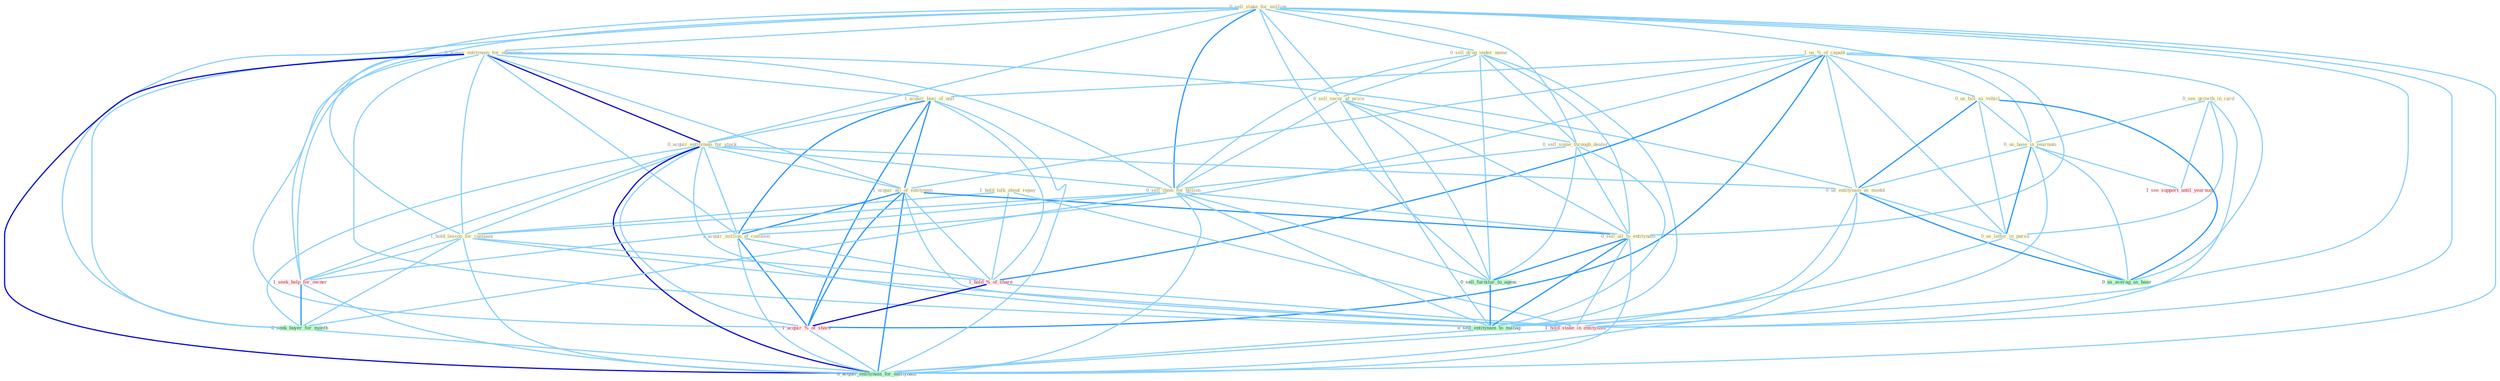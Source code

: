Graph G{ 
    node
    [shape=polygon,style=filled,width=.5,height=.06,color="#BDFCC9",fixedsize=true,fontsize=4,
    fontcolor="#2f4f4f"];
    {node
    [color="#ffffe0", fontcolor="#8b7d6b"] "0_sell_stake_for_million " "0_sell_drug_under_name " "1_us_%_of_capabl " "1_hold_talk_about_repay " "0_acquir_entitynam_for_othernum " "0_sell_secur_at_price " "0_sell_some_through_dealer " "1_acquir_busi_of_unit " "0_acquir_entitynam_for_stock " "1_acquir_all_of_entitynam " "0_sell_them_for_billion " "0_us_bill_as_vehicl " "1_acquir_million_of_common " "1_hold_lesson_for_compani " "0_see_growth_in_card " "0_sell_all_to_entitynam " "0_us_base_in_yearnum " "0_us_entitynam_as_model " "0_us_letter_in_pursu "}
{node [color="#fff0f5", fontcolor="#b22222"] "1_hold_%_of_share " "1_hold_stake_in_entitynam " "1_seek_help_for_owner " "1_acquir_%_of_share " "1_see_support_until_yearnum "}
edge [color="#B0E2FF"];

	"0_sell_stake_for_million " -- "0_sell_drug_under_name " [w="1", color="#87cefa" ];
	"0_sell_stake_for_million " -- "0_acquir_entitynam_for_othernum " [w="1", color="#87cefa" ];
	"0_sell_stake_for_million " -- "0_sell_secur_at_price " [w="1", color="#87cefa" ];
	"0_sell_stake_for_million " -- "0_sell_some_through_dealer " [w="1", color="#87cefa" ];
	"0_sell_stake_for_million " -- "0_acquir_entitynam_for_stock " [w="1", color="#87cefa" ];
	"0_sell_stake_for_million " -- "0_sell_them_for_billion " [w="2", color="#1e90ff" , len=0.8];
	"0_sell_stake_for_million " -- "1_hold_lesson_for_compani " [w="1", color="#87cefa" ];
	"0_sell_stake_for_million " -- "0_sell_all_to_entitynam " [w="1", color="#87cefa" ];
	"0_sell_stake_for_million " -- "1_hold_stake_in_entitynam " [w="1", color="#87cefa" ];
	"0_sell_stake_for_million " -- "1_seek_help_for_owner " [w="1", color="#87cefa" ];
	"0_sell_stake_for_million " -- "0_seek_buyer_for_month " [w="1", color="#87cefa" ];
	"0_sell_stake_for_million " -- "0_sell_furnitur_to_agenc " [w="1", color="#87cefa" ];
	"0_sell_stake_for_million " -- "0_sell_entitynam_to_manag " [w="1", color="#87cefa" ];
	"0_sell_stake_for_million " -- "0_acquir_entitynam_for_entitynam " [w="1", color="#87cefa" ];
	"0_sell_drug_under_name " -- "0_sell_secur_at_price " [w="1", color="#87cefa" ];
	"0_sell_drug_under_name " -- "0_sell_some_through_dealer " [w="1", color="#87cefa" ];
	"0_sell_drug_under_name " -- "0_sell_them_for_billion " [w="1", color="#87cefa" ];
	"0_sell_drug_under_name " -- "0_sell_all_to_entitynam " [w="1", color="#87cefa" ];
	"0_sell_drug_under_name " -- "0_sell_furnitur_to_agenc " [w="1", color="#87cefa" ];
	"0_sell_drug_under_name " -- "0_sell_entitynam_to_manag " [w="1", color="#87cefa" ];
	"1_us_%_of_capabl " -- "1_acquir_busi_of_unit " [w="1", color="#87cefa" ];
	"1_us_%_of_capabl " -- "1_acquir_all_of_entitynam " [w="1", color="#87cefa" ];
	"1_us_%_of_capabl " -- "0_us_bill_as_vehicl " [w="1", color="#87cefa" ];
	"1_us_%_of_capabl " -- "1_acquir_million_of_common " [w="1", color="#87cefa" ];
	"1_us_%_of_capabl " -- "0_us_base_in_yearnum " [w="1", color="#87cefa" ];
	"1_us_%_of_capabl " -- "0_us_entitynam_as_model " [w="1", color="#87cefa" ];
	"1_us_%_of_capabl " -- "0_us_letter_in_pursu " [w="1", color="#87cefa" ];
	"1_us_%_of_capabl " -- "1_hold_%_of_share " [w="2", color="#1e90ff" , len=0.8];
	"1_us_%_of_capabl " -- "1_acquir_%_of_share " [w="2", color="#1e90ff" , len=0.8];
	"1_us_%_of_capabl " -- "0_us_averag_as_base " [w="1", color="#87cefa" ];
	"1_hold_talk_about_repay " -- "1_hold_lesson_for_compani " [w="1", color="#87cefa" ];
	"1_hold_talk_about_repay " -- "1_hold_%_of_share " [w="1", color="#87cefa" ];
	"1_hold_talk_about_repay " -- "1_hold_stake_in_entitynam " [w="1", color="#87cefa" ];
	"0_acquir_entitynam_for_othernum " -- "1_acquir_busi_of_unit " [w="1", color="#87cefa" ];
	"0_acquir_entitynam_for_othernum " -- "0_acquir_entitynam_for_stock " [w="3", color="#0000cd" , len=0.6];
	"0_acquir_entitynam_for_othernum " -- "1_acquir_all_of_entitynam " [w="1", color="#87cefa" ];
	"0_acquir_entitynam_for_othernum " -- "0_sell_them_for_billion " [w="1", color="#87cefa" ];
	"0_acquir_entitynam_for_othernum " -- "1_acquir_million_of_common " [w="1", color="#87cefa" ];
	"0_acquir_entitynam_for_othernum " -- "1_hold_lesson_for_compani " [w="1", color="#87cefa" ];
	"0_acquir_entitynam_for_othernum " -- "0_us_entitynam_as_model " [w="1", color="#87cefa" ];
	"0_acquir_entitynam_for_othernum " -- "1_seek_help_for_owner " [w="1", color="#87cefa" ];
	"0_acquir_entitynam_for_othernum " -- "0_seek_buyer_for_month " [w="1", color="#87cefa" ];
	"0_acquir_entitynam_for_othernum " -- "1_acquir_%_of_share " [w="1", color="#87cefa" ];
	"0_acquir_entitynam_for_othernum " -- "0_sell_entitynam_to_manag " [w="1", color="#87cefa" ];
	"0_acquir_entitynam_for_othernum " -- "0_acquir_entitynam_for_entitynam " [w="3", color="#0000cd" , len=0.6];
	"0_sell_secur_at_price " -- "0_sell_some_through_dealer " [w="1", color="#87cefa" ];
	"0_sell_secur_at_price " -- "0_sell_them_for_billion " [w="1", color="#87cefa" ];
	"0_sell_secur_at_price " -- "0_sell_all_to_entitynam " [w="1", color="#87cefa" ];
	"0_sell_secur_at_price " -- "0_sell_furnitur_to_agenc " [w="1", color="#87cefa" ];
	"0_sell_secur_at_price " -- "0_sell_entitynam_to_manag " [w="1", color="#87cefa" ];
	"0_sell_some_through_dealer " -- "0_sell_them_for_billion " [w="1", color="#87cefa" ];
	"0_sell_some_through_dealer " -- "0_sell_all_to_entitynam " [w="1", color="#87cefa" ];
	"0_sell_some_through_dealer " -- "0_sell_furnitur_to_agenc " [w="1", color="#87cefa" ];
	"0_sell_some_through_dealer " -- "0_sell_entitynam_to_manag " [w="1", color="#87cefa" ];
	"1_acquir_busi_of_unit " -- "0_acquir_entitynam_for_stock " [w="1", color="#87cefa" ];
	"1_acquir_busi_of_unit " -- "1_acquir_all_of_entitynam " [w="2", color="#1e90ff" , len=0.8];
	"1_acquir_busi_of_unit " -- "1_acquir_million_of_common " [w="2", color="#1e90ff" , len=0.8];
	"1_acquir_busi_of_unit " -- "1_hold_%_of_share " [w="1", color="#87cefa" ];
	"1_acquir_busi_of_unit " -- "1_acquir_%_of_share " [w="2", color="#1e90ff" , len=0.8];
	"1_acquir_busi_of_unit " -- "0_acquir_entitynam_for_entitynam " [w="1", color="#87cefa" ];
	"0_acquir_entitynam_for_stock " -- "1_acquir_all_of_entitynam " [w="1", color="#87cefa" ];
	"0_acquir_entitynam_for_stock " -- "0_sell_them_for_billion " [w="1", color="#87cefa" ];
	"0_acquir_entitynam_for_stock " -- "1_acquir_million_of_common " [w="1", color="#87cefa" ];
	"0_acquir_entitynam_for_stock " -- "1_hold_lesson_for_compani " [w="1", color="#87cefa" ];
	"0_acquir_entitynam_for_stock " -- "0_us_entitynam_as_model " [w="1", color="#87cefa" ];
	"0_acquir_entitynam_for_stock " -- "1_seek_help_for_owner " [w="1", color="#87cefa" ];
	"0_acquir_entitynam_for_stock " -- "0_seek_buyer_for_month " [w="1", color="#87cefa" ];
	"0_acquir_entitynam_for_stock " -- "1_acquir_%_of_share " [w="1", color="#87cefa" ];
	"0_acquir_entitynam_for_stock " -- "0_sell_entitynam_to_manag " [w="1", color="#87cefa" ];
	"0_acquir_entitynam_for_stock " -- "0_acquir_entitynam_for_entitynam " [w="3", color="#0000cd" , len=0.6];
	"1_acquir_all_of_entitynam " -- "1_acquir_million_of_common " [w="2", color="#1e90ff" , len=0.8];
	"1_acquir_all_of_entitynam " -- "0_sell_all_to_entitynam " [w="2", color="#1e90ff" , len=0.8];
	"1_acquir_all_of_entitynam " -- "1_hold_%_of_share " [w="1", color="#87cefa" ];
	"1_acquir_all_of_entitynam " -- "1_hold_stake_in_entitynam " [w="1", color="#87cefa" ];
	"1_acquir_all_of_entitynam " -- "1_acquir_%_of_share " [w="2", color="#1e90ff" , len=0.8];
	"1_acquir_all_of_entitynam " -- "0_acquir_entitynam_for_entitynam " [w="2", color="#1e90ff" , len=0.8];
	"0_sell_them_for_billion " -- "1_hold_lesson_for_compani " [w="1", color="#87cefa" ];
	"0_sell_them_for_billion " -- "0_sell_all_to_entitynam " [w="1", color="#87cefa" ];
	"0_sell_them_for_billion " -- "1_seek_help_for_owner " [w="1", color="#87cefa" ];
	"0_sell_them_for_billion " -- "0_seek_buyer_for_month " [w="1", color="#87cefa" ];
	"0_sell_them_for_billion " -- "0_sell_furnitur_to_agenc " [w="1", color="#87cefa" ];
	"0_sell_them_for_billion " -- "0_sell_entitynam_to_manag " [w="1", color="#87cefa" ];
	"0_sell_them_for_billion " -- "0_acquir_entitynam_for_entitynam " [w="1", color="#87cefa" ];
	"0_us_bill_as_vehicl " -- "0_us_base_in_yearnum " [w="1", color="#87cefa" ];
	"0_us_bill_as_vehicl " -- "0_us_entitynam_as_model " [w="2", color="#1e90ff" , len=0.8];
	"0_us_bill_as_vehicl " -- "0_us_letter_in_pursu " [w="1", color="#87cefa" ];
	"0_us_bill_as_vehicl " -- "0_us_averag_as_base " [w="2", color="#1e90ff" , len=0.8];
	"1_acquir_million_of_common " -- "1_hold_%_of_share " [w="1", color="#87cefa" ];
	"1_acquir_million_of_common " -- "1_acquir_%_of_share " [w="2", color="#1e90ff" , len=0.8];
	"1_acquir_million_of_common " -- "0_acquir_entitynam_for_entitynam " [w="1", color="#87cefa" ];
	"1_hold_lesson_for_compani " -- "1_hold_%_of_share " [w="1", color="#87cefa" ];
	"1_hold_lesson_for_compani " -- "1_hold_stake_in_entitynam " [w="1", color="#87cefa" ];
	"1_hold_lesson_for_compani " -- "1_seek_help_for_owner " [w="1", color="#87cefa" ];
	"1_hold_lesson_for_compani " -- "0_seek_buyer_for_month " [w="1", color="#87cefa" ];
	"1_hold_lesson_for_compani " -- "0_acquir_entitynam_for_entitynam " [w="1", color="#87cefa" ];
	"0_see_growth_in_card " -- "0_us_base_in_yearnum " [w="1", color="#87cefa" ];
	"0_see_growth_in_card " -- "0_us_letter_in_pursu " [w="1", color="#87cefa" ];
	"0_see_growth_in_card " -- "1_hold_stake_in_entitynam " [w="1", color="#87cefa" ];
	"0_see_growth_in_card " -- "1_see_support_until_yearnum " [w="1", color="#87cefa" ];
	"0_sell_all_to_entitynam " -- "1_hold_stake_in_entitynam " [w="1", color="#87cefa" ];
	"0_sell_all_to_entitynam " -- "0_sell_furnitur_to_agenc " [w="2", color="#1e90ff" , len=0.8];
	"0_sell_all_to_entitynam " -- "0_sell_entitynam_to_manag " [w="2", color="#1e90ff" , len=0.8];
	"0_sell_all_to_entitynam " -- "0_acquir_entitynam_for_entitynam " [w="1", color="#87cefa" ];
	"0_us_base_in_yearnum " -- "0_us_entitynam_as_model " [w="1", color="#87cefa" ];
	"0_us_base_in_yearnum " -- "0_us_letter_in_pursu " [w="2", color="#1e90ff" , len=0.8];
	"0_us_base_in_yearnum " -- "1_hold_stake_in_entitynam " [w="1", color="#87cefa" ];
	"0_us_base_in_yearnum " -- "1_see_support_until_yearnum " [w="1", color="#87cefa" ];
	"0_us_base_in_yearnum " -- "0_us_averag_as_base " [w="1", color="#87cefa" ];
	"0_us_entitynam_as_model " -- "0_us_letter_in_pursu " [w="1", color="#87cefa" ];
	"0_us_entitynam_as_model " -- "0_us_averag_as_base " [w="2", color="#1e90ff" , len=0.8];
	"0_us_entitynam_as_model " -- "0_sell_entitynam_to_manag " [w="1", color="#87cefa" ];
	"0_us_entitynam_as_model " -- "0_acquir_entitynam_for_entitynam " [w="1", color="#87cefa" ];
	"0_us_letter_in_pursu " -- "1_hold_stake_in_entitynam " [w="1", color="#87cefa" ];
	"0_us_letter_in_pursu " -- "0_us_averag_as_base " [w="1", color="#87cefa" ];
	"1_hold_%_of_share " -- "1_hold_stake_in_entitynam " [w="1", color="#87cefa" ];
	"1_hold_%_of_share " -- "1_acquir_%_of_share " [w="3", color="#0000cd" , len=0.6];
	"1_hold_stake_in_entitynam " -- "0_acquir_entitynam_for_entitynam " [w="1", color="#87cefa" ];
	"1_seek_help_for_owner " -- "0_seek_buyer_for_month " [w="2", color="#1e90ff" , len=0.8];
	"1_seek_help_for_owner " -- "0_acquir_entitynam_for_entitynam " [w="1", color="#87cefa" ];
	"0_seek_buyer_for_month " -- "0_acquir_entitynam_for_entitynam " [w="1", color="#87cefa" ];
	"1_acquir_%_of_share " -- "0_acquir_entitynam_for_entitynam " [w="1", color="#87cefa" ];
	"0_sell_furnitur_to_agenc " -- "0_sell_entitynam_to_manag " [w="2", color="#1e90ff" , len=0.8];
	"0_sell_entitynam_to_manag " -- "0_acquir_entitynam_for_entitynam " [w="1", color="#87cefa" ];
}